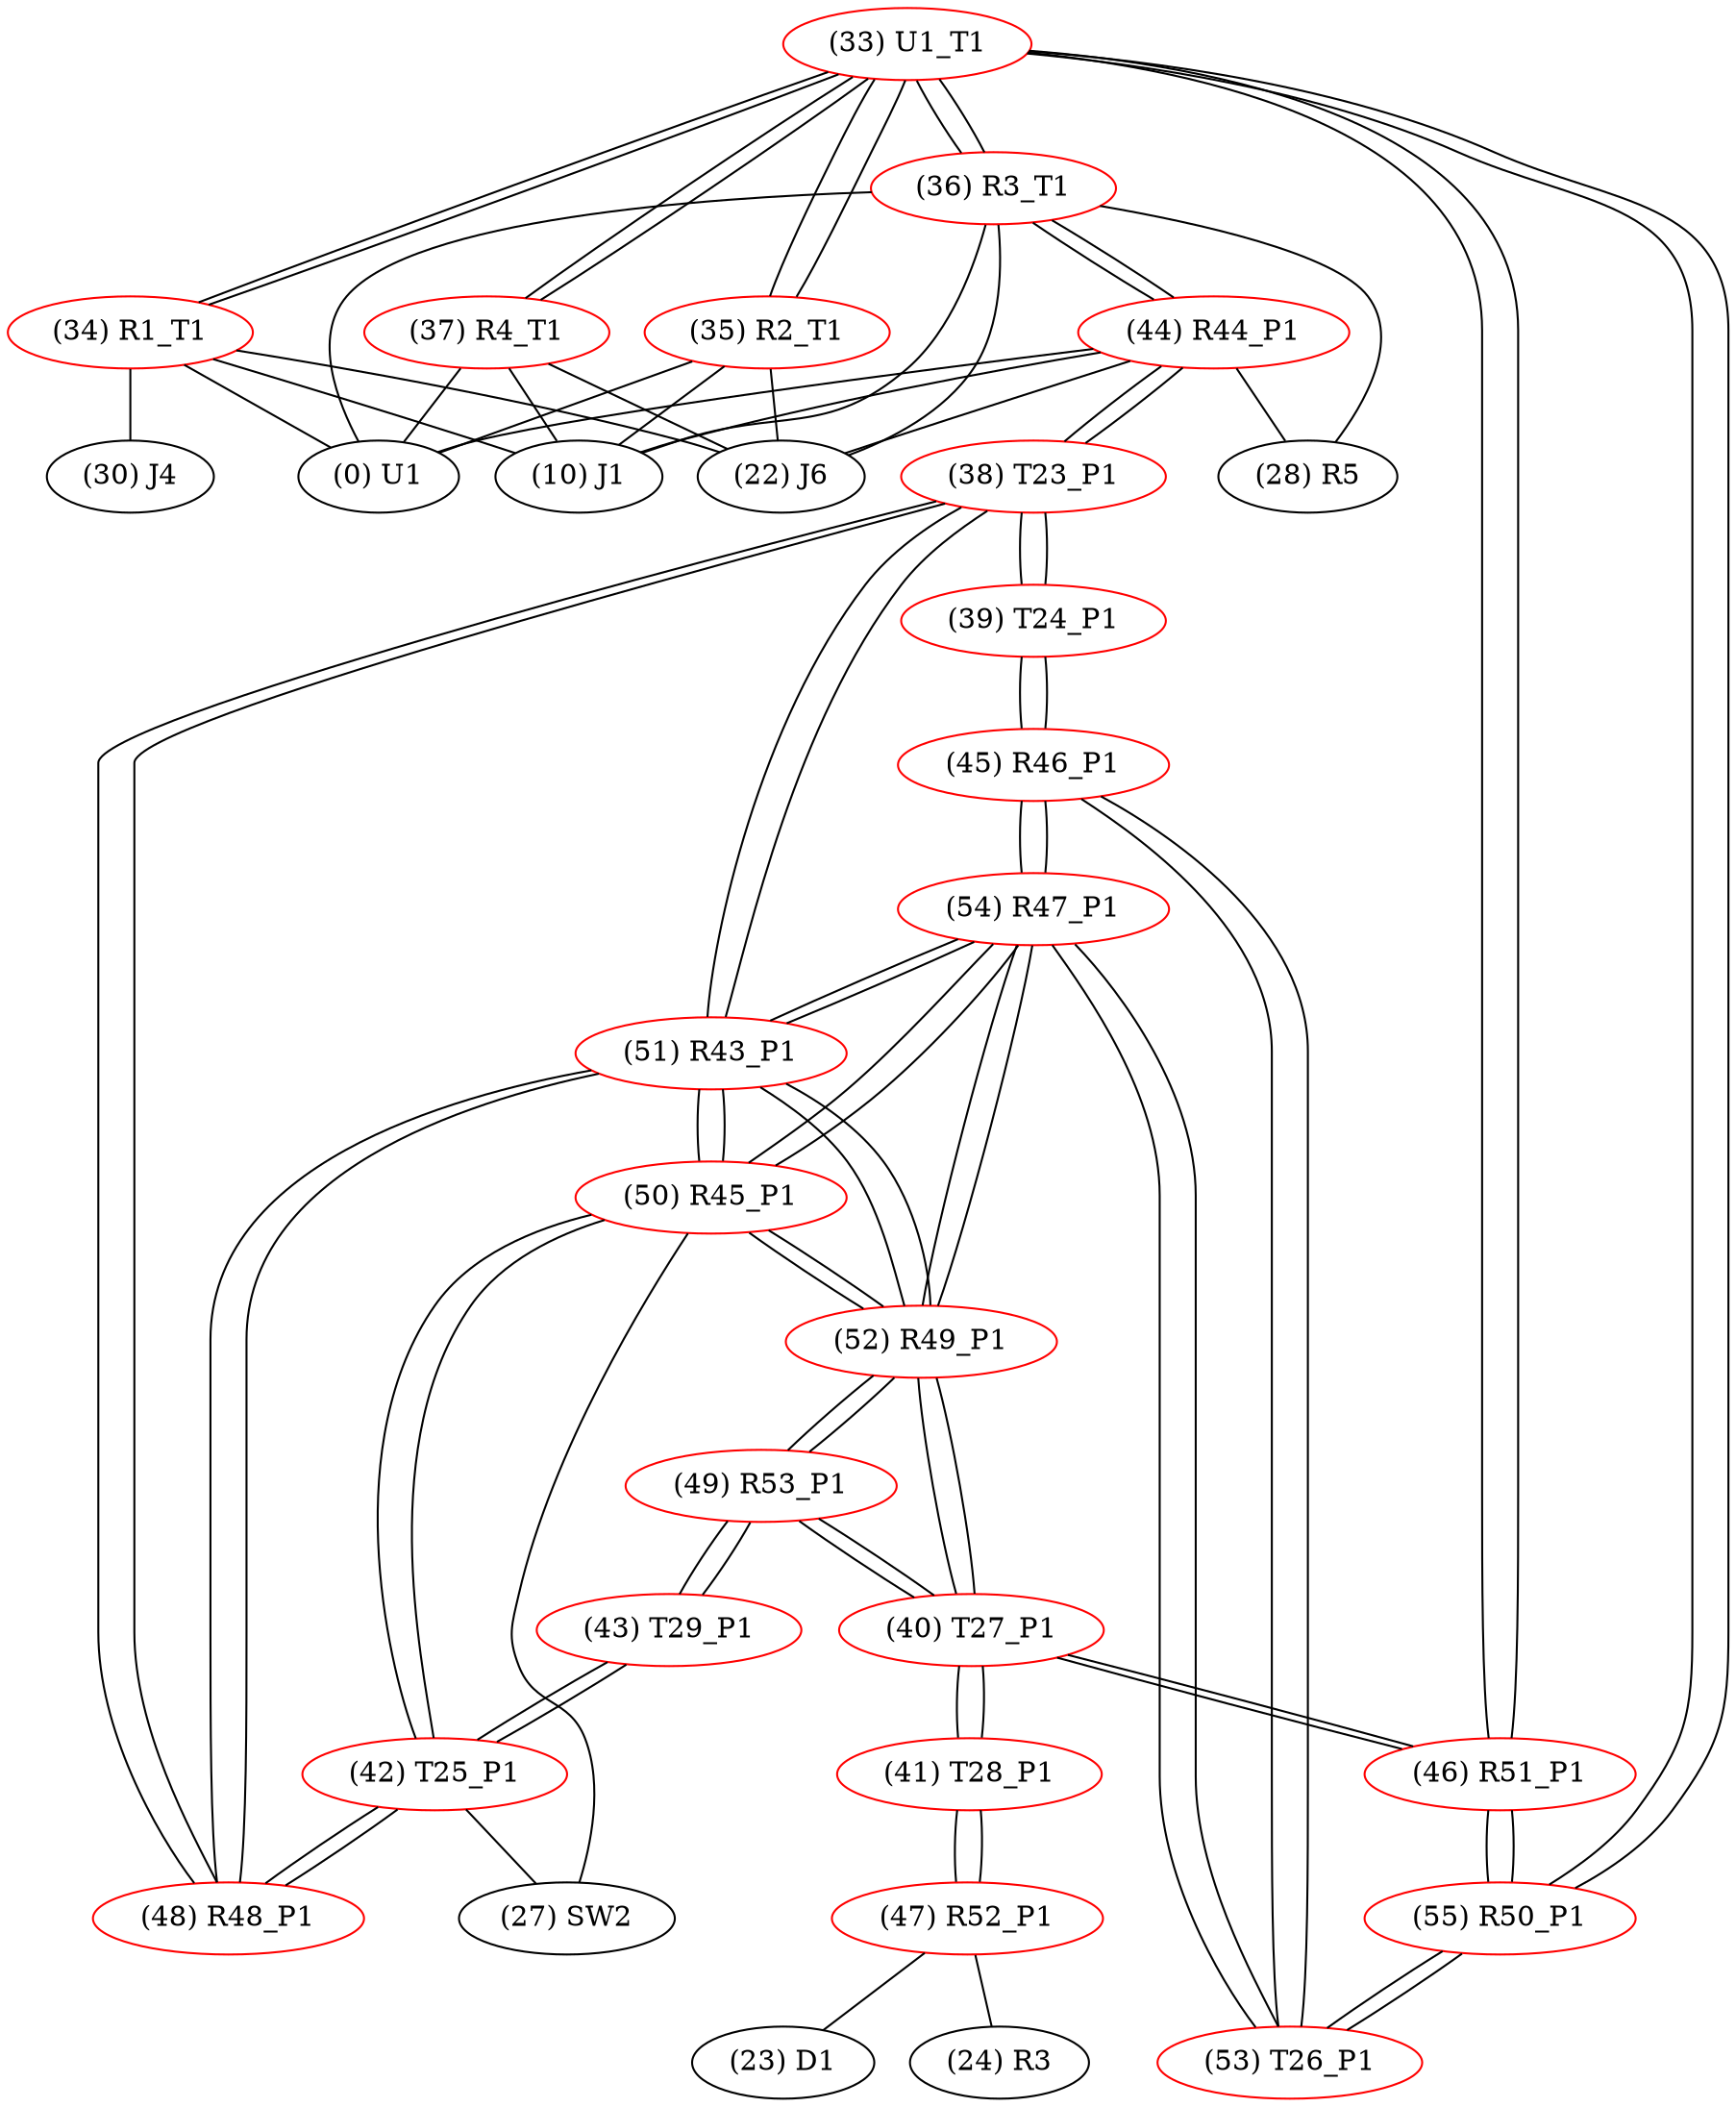 graph {
	33 [label="(33) U1_T1" color=red]
	34 [label="(34) R1_T1"]
	35 [label="(35) R2_T1"]
	36 [label="(36) R3_T1"]
	37 [label="(37) R4_T1"]
	46 [label="(46) R51_P1"]
	55 [label="(55) R50_P1"]
	34 [label="(34) R1_T1" color=red]
	0 [label="(0) U1"]
	22 [label="(22) J6"]
	30 [label="(30) J4"]
	10 [label="(10) J1"]
	33 [label="(33) U1_T1"]
	35 [label="(35) R2_T1" color=red]
	0 [label="(0) U1"]
	22 [label="(22) J6"]
	10 [label="(10) J1"]
	33 [label="(33) U1_T1"]
	36 [label="(36) R3_T1" color=red]
	10 [label="(10) J1"]
	28 [label="(28) R5"]
	0 [label="(0) U1"]
	22 [label="(22) J6"]
	44 [label="(44) R44_P1"]
	33 [label="(33) U1_T1"]
	37 [label="(37) R4_T1" color=red]
	0 [label="(0) U1"]
	22 [label="(22) J6"]
	10 [label="(10) J1"]
	33 [label="(33) U1_T1"]
	38 [label="(38) T23_P1" color=red]
	48 [label="(48) R48_P1"]
	51 [label="(51) R43_P1"]
	39 [label="(39) T24_P1"]
	44 [label="(44) R44_P1"]
	39 [label="(39) T24_P1" color=red]
	45 [label="(45) R46_P1"]
	38 [label="(38) T23_P1"]
	40 [label="(40) T27_P1" color=red]
	46 [label="(46) R51_P1"]
	41 [label="(41) T28_P1"]
	49 [label="(49) R53_P1"]
	52 [label="(52) R49_P1"]
	41 [label="(41) T28_P1" color=red]
	47 [label="(47) R52_P1"]
	40 [label="(40) T27_P1"]
	42 [label="(42) T25_P1" color=red]
	43 [label="(43) T29_P1"]
	48 [label="(48) R48_P1"]
	50 [label="(50) R45_P1"]
	27 [label="(27) SW2"]
	43 [label="(43) T29_P1" color=red]
	42 [label="(42) T25_P1"]
	49 [label="(49) R53_P1"]
	44 [label="(44) R44_P1" color=red]
	10 [label="(10) J1"]
	28 [label="(28) R5"]
	0 [label="(0) U1"]
	22 [label="(22) J6"]
	36 [label="(36) R3_T1"]
	38 [label="(38) T23_P1"]
	45 [label="(45) R46_P1" color=red]
	53 [label="(53) T26_P1"]
	54 [label="(54) R47_P1"]
	39 [label="(39) T24_P1"]
	46 [label="(46) R51_P1" color=red]
	40 [label="(40) T27_P1"]
	55 [label="(55) R50_P1"]
	33 [label="(33) U1_T1"]
	47 [label="(47) R52_P1" color=red]
	23 [label="(23) D1"]
	24 [label="(24) R3"]
	41 [label="(41) T28_P1"]
	48 [label="(48) R48_P1" color=red]
	42 [label="(42) T25_P1"]
	38 [label="(38) T23_P1"]
	51 [label="(51) R43_P1"]
	49 [label="(49) R53_P1" color=red]
	43 [label="(43) T29_P1"]
	40 [label="(40) T27_P1"]
	52 [label="(52) R49_P1"]
	50 [label="(50) R45_P1" color=red]
	54 [label="(54) R47_P1"]
	51 [label="(51) R43_P1"]
	52 [label="(52) R49_P1"]
	42 [label="(42) T25_P1"]
	27 [label="(27) SW2"]
	51 [label="(51) R43_P1" color=red]
	48 [label="(48) R48_P1"]
	38 [label="(38) T23_P1"]
	54 [label="(54) R47_P1"]
	50 [label="(50) R45_P1"]
	52 [label="(52) R49_P1"]
	52 [label="(52) R49_P1" color=red]
	54 [label="(54) R47_P1"]
	50 [label="(50) R45_P1"]
	51 [label="(51) R43_P1"]
	40 [label="(40) T27_P1"]
	49 [label="(49) R53_P1"]
	53 [label="(53) T26_P1" color=red]
	55 [label="(55) R50_P1"]
	45 [label="(45) R46_P1"]
	54 [label="(54) R47_P1"]
	54 [label="(54) R47_P1" color=red]
	50 [label="(50) R45_P1"]
	51 [label="(51) R43_P1"]
	52 [label="(52) R49_P1"]
	53 [label="(53) T26_P1"]
	45 [label="(45) R46_P1"]
	55 [label="(55) R50_P1" color=red]
	53 [label="(53) T26_P1"]
	46 [label="(46) R51_P1"]
	33 [label="(33) U1_T1"]
	33 -- 34
	33 -- 35
	33 -- 36
	33 -- 37
	33 -- 46
	33 -- 55
	34 -- 0
	34 -- 22
	34 -- 30
	34 -- 10
	34 -- 33
	35 -- 0
	35 -- 22
	35 -- 10
	35 -- 33
	36 -- 10
	36 -- 28
	36 -- 0
	36 -- 22
	36 -- 44
	36 -- 33
	37 -- 0
	37 -- 22
	37 -- 10
	37 -- 33
	38 -- 48
	38 -- 51
	38 -- 39
	38 -- 44
	39 -- 45
	39 -- 38
	40 -- 46
	40 -- 41
	40 -- 49
	40 -- 52
	41 -- 47
	41 -- 40
	42 -- 43
	42 -- 48
	42 -- 50
	42 -- 27
	43 -- 42
	43 -- 49
	44 -- 10
	44 -- 28
	44 -- 0
	44 -- 22
	44 -- 36
	44 -- 38
	45 -- 53
	45 -- 54
	45 -- 39
	46 -- 40
	46 -- 55
	46 -- 33
	47 -- 23
	47 -- 24
	47 -- 41
	48 -- 42
	48 -- 38
	48 -- 51
	49 -- 43
	49 -- 40
	49 -- 52
	50 -- 54
	50 -- 51
	50 -- 52
	50 -- 42
	50 -- 27
	51 -- 48
	51 -- 38
	51 -- 54
	51 -- 50
	51 -- 52
	52 -- 54
	52 -- 50
	52 -- 51
	52 -- 40
	52 -- 49
	53 -- 55
	53 -- 45
	53 -- 54
	54 -- 50
	54 -- 51
	54 -- 52
	54 -- 53
	54 -- 45
	55 -- 53
	55 -- 46
	55 -- 33
}